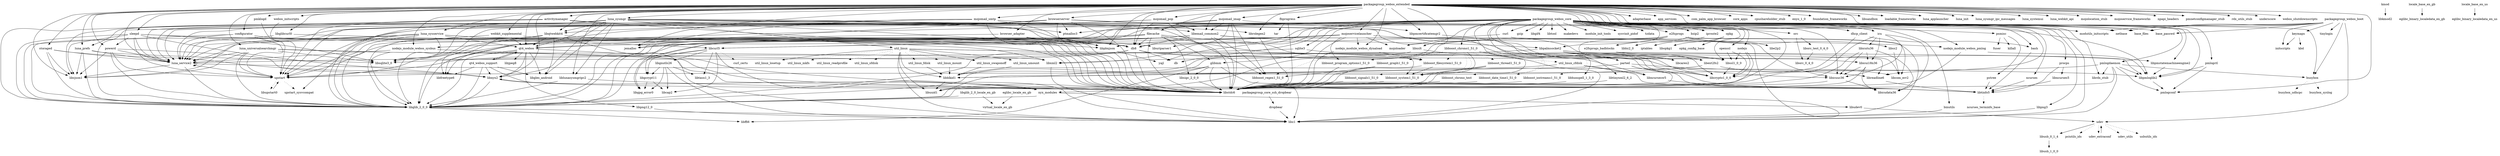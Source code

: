 digraph depends {
    node [shape=plaintext]
activitymanager -> db8;
activitymanager -> libboost_regex1_51_0;
activitymanager -> libglib_2_0_0;
activitymanager -> libstdc6;
activitymanager -> luna_service2;
activitymanager -> upstart;
bash -> libtinfo5;
binutils -> libz1;
browser_adapter -> libglib_2_0_0;
browser_adapter -> libpbnjson;
browser_adapter -> libstdc6;
browser_adapter -> qt4_webos;
browserserver -> libcrypto1_0_0;
browserserver -> libglib_2_0_0;
browserserver -> libpbnjson;
browserserver -> libpmcertificatemgr2;
browserserver -> libqtwebkit4;
browserserver -> libssl1_0_0;
browserserver -> libstdc6;
browserserver -> luna_service2;
browserserver -> ptmalloc3;
browserserver -> qt4_webos;
browserserver -> upstart;
busybox -> busybox_syslog [style=dotted];
busybox -> busybox_udhcpc [style=dotted];
bzip2 -> libbz2_0;
configurator -> db8;
configurator -> libglib_2_0_0;
configurator -> libstdc6;
configurator -> luna_service2;
configurator -> upstart;
curl -> libcurl5;
curl -> libz1;
db8 -> db;
db8 -> libglib_2_0_0;
db8 -> libicui18n36;
db8 -> libicuuc36;
db8 -> libstdc6;
db8 -> luna_service2;
db8 -> upstart;
dhcp_client -> bash;
dhcp_client -> libcrypto1_0_0;
dropbear -> libz1;
e2fsprogs -> e2fsprogs_badblocks;
e2fsprogs -> libblkid1;
e2fsprogs -> libcom_err2;
e2fsprogs -> libe2p2;
e2fsprogs -> libext2fs2;
e2fsprogs -> libss2;
e2fsprogs -> libuuid1;
e2fsprogs_badblocks -> libcom_err2;
e2fsprogs_badblocks -> libext2fs2;
eglibc_locale_en_gb -> virtual_locale_en_gb;
fbprogress -> libstdc6;
fbprogress -> tar;
filecache -> db8;
filecache -> glibmm;
filecache -> jemalloc;
filecache -> libboost_filesystem1_51_0;
filecache -> libboost_system1_51_0;
filecache -> libglib_2_0_0;
filecache -> libsigc_2_0_0;
filecache -> libstdc6;
filecache -> luna_service2;
filecache -> upstart;
glibmm -> libffi6;
glibmm -> libglib_2_0_0;
glibmm -> libsigc_2_0_0;
glibmm -> libstdc6;
glibmm -> libz1;
icu -> libicudata36;
icu -> libicui18n36;
icu -> libicutu36;
icu -> libicuuc36;
icu -> libstdc6;
iproute2 -> iptables;
keymaps -> initscripts;
keymaps -> kbd;
kmod -> libkmod2;
libblkid1 -> libuuid1;
libboost_chrono1_51_0 -> libboost_chrono_test [style=dotted];
libboost_chrono1_51_0 -> libboost_date_time1_51_0 [style=dotted];
libboost_chrono1_51_0 -> libboost_filesystem1_51_0 [style=dotted];
libboost_chrono1_51_0 -> libboost_graph1_51_0 [style=dotted];
libboost_chrono1_51_0 -> libboost_iostreams1_51_0 [style=dotted];
libboost_chrono1_51_0 -> libboost_program_options1_51_0 [style=dotted];
libboost_chrono1_51_0 -> libboost_regex1_51_0 [style=dotted];
libboost_chrono1_51_0 -> libboost_signals1_51_0 [style=dotted];
libboost_chrono1_51_0 -> libboost_system1_51_0 [style=dotted];
libboost_chrono1_51_0 -> libboost_system1_51_0;
libboost_chrono1_51_0 -> libboost_thread1_51_0 [style=dotted];
libboost_chrono1_51_0 -> libstdc6;
libboost_chrono_test -> libstdc6;
libboost_date_time1_51_0 -> libstdc6;
libboost_filesystem1_51_0 -> libboost_system1_51_0;
libboost_filesystem1_51_0 -> libstdc6;
libboost_graph1_51_0 -> libboost_regex1_51_0;
libboost_graph1_51_0 -> libstdc6;
libboost_iostreams1_51_0 -> libstdc6;
libboost_program_options1_51_0 -> libstdc6;
libboost_regex1_51_0 -> libstdc6;
libboost_signals1_51_0 -> libstdc6;
libboost_system1_51_0 -> libstdc6;
libboost_thread1_51_0 -> libboost_system1_51_0;
libboost_thread1_51_0 -> libstdc6;
libcurl5 -> curl_certs [style=dotted];
libcurl5 -> libcap2;
libcurl5 -> libgcrypt11;
libcurl5 -> libgnutls26;
libcurl5 -> libgpg_error0;
libcurl5 -> libtasn1_3;
libcurl5 -> libz1;
libemail_common2 -> db8;
libemail_common2 -> jemalloc;
libemail_common2 -> libboost_regex1_51_0;
libemail_common2 -> libcurl5;
libemail_common2 -> libglib_2_0_0;
libemail_common2 -> libicuuc36;
libemail_common2 -> libpalmsocket2;
libemail_common2 -> libstdc6;
libemail_common2 -> libz1;
libext2fs2 -> libblkid1;
libext2fs2 -> libcom_err2;
libgcrypt11 -> libcap2;
libgcrypt11 -> libgpg_error0;
libglib_2_0_0 -> libffi6;
libglib_2_0_0 -> libz1;
libglib_2_0_locale_en_gb -> libglib_2_0_0;
libglib_2_0_locale_en_gb -> virtual_locale_en_gb;
libglibcurl0 -> libcurl5;
libglibcurl0 -> libglib_2_0_0;
libgnutls26 -> libcap2;
libgnutls26 -> libgcrypt11;
libgnutls26 -> libgpg_error0;
libgnutls26 -> libtasn1_3;
libgnutls26 -> libz1;
libhunspell_1_3_0 -> libstdc6;
libicui18n36 -> libicudata36;
libicui18n36 -> libicuuc36;
libicui18n36 -> libstdc6;
libicutu36 -> libicudata36;
libicutu36 -> libicui18n36;
libicutu36 -> libicuuc36;
libicutu36 -> libstdc6;
libicuuc36 -> libicudata36;
libicuuc36 -> libstdc6;
liblunasysmgripc2 -> libglib_2_0_0;
liblunasysmgripc2 -> libstdc6;
libncurses5 -> libtinfo5;
libncursesw5 -> libtinfo5;
libnyx2 -> libglib_2_0_0;
libnyx2 -> nyx_modules;
liborc_test_0_4_0 -> liborc_0_4_0;
libpalmsocket2 -> libcares2;
libpalmsocket2 -> libcrypto1_0_0;
libpalmsocket2 -> libglib_2_0_0;
libpalmsocket2 -> libpmloglib2;
libpalmsocket2 -> libpmstatemachineengine2;
libpalmsocket2 -> libssl1_0_0;
libpbnjson -> libstdc6;
libpbnjson -> yajl;
libpmcertificatemgr2 -> libcrypto1_0_0;
libpmloglib2 -> pmlogconf;
libpmstatemachineengine2 -> libpmloglib2;
libpng12_0 -> libz1;
libpng3 -> libz1;
libqtwebkit4 -> libgles_android;
libqtwebkit4 -> libglib_2_0_0;
libqtwebkit4 -> libsqlite3_0;
libqtwebkit4 -> libstdc6;
libqtwebkit4 -> libz1;
libqtwebkit4 -> luna_service2;
libqtwebkit4 -> qt4_webos;
libreadline6 -> libtinfo5;
librolegen2 -> libstdc6;
libsigc_2_0_0 -> libstdc6;
libss2 -> libcom_err2;
libssl1_0_0 -> libcrypto1_0_0;
libtinfo5 -> ncurses_terminfo_base [style=dotted];
libtinyxml2_6_2 -> libstdc6;
libudev0 -> udev;
libupstart0 -> upstart;
libusb_0_1_4 -> libusb_1_0_0;
libxml2 -> libz1;
libxslt -> libxml2;
libxslt -> libz1;
locale_base_en_gb -> eglibc_binary_localedata_en_gb;
locale_base_en_us -> eglibc_binary_localedata_en_us;
luna_prefs -> libcjson1;
luna_prefs -> libglib_2_0_0;
luna_prefs -> libsqlite3_0;
luna_prefs -> luna_service2;
luna_service2 -> libcjson1;
luna_service2 -> libglib_2_0_0;
luna_service2 -> libpmloglib2;
luna_service2 -> luna_service2;
luna_service2 -> upstart;
luna_sysmgr -> libcjson1;
luna_sysmgr -> libcrypto1_0_0;
luna_sysmgr -> libgles_android;
luna_sysmgr -> libglib_2_0_0;
luna_sysmgr -> liblunasysmgripc2;
luna_sysmgr -> libnyx2;
luna_sysmgr -> libpbnjson;
luna_sysmgr -> libpmloglib2;
luna_sysmgr -> libqtwebkit4;
luna_sysmgr -> librolegen2;
luna_sysmgr -> libsqlite3_0;
luna_sysmgr -> libssl1_0_0;
luna_sysmgr -> libstdc6;
luna_sysmgr -> luna_prefs;
luna_sysmgr -> luna_service2;
luna_sysmgr -> ptmalloc3;
luna_sysmgr -> qt4_webos;
luna_sysmgr -> util_linux;
luna_sysservice -> libcjson1;
luna_sysservice -> libglib_2_0_0;
luna_sysservice -> libpbnjson;
luna_sysservice -> libsqlite3_0;
luna_sysservice -> libstdc6;
luna_sysservice -> liburiparser1;
luna_sysservice -> luna_service2;
luna_sysservice -> qt4_webos;
luna_sysservice -> upstart;
luna_universalsearchmgr -> libcjson1;
luna_universalsearchmgr -> libglib_2_0_0;
luna_universalsearchmgr -> libsqlite3_0;
luna_universalsearchmgr -> libstdc6;
luna_universalsearchmgr -> libxml2;
luna_universalsearchmgr -> luna_service2;
luna_universalsearchmgr -> upstart;
mojomail_imap -> db8;
mojomail_imap -> libboost_regex1_51_0;
mojomail_imap -> libemail_common2;
mojomail_imap -> libglib_2_0_0;
mojomail_imap -> libicuuc36;
mojomail_imap -> libstdc6;
mojomail_imap -> luna_service2;
mojomail_pop -> db8;
mojomail_pop -> libemail_common2;
mojomail_pop -> libglib_2_0_0;
mojomail_pop -> libstdc6;
mojomail_pop -> luna_service2;
mojomail_smtp -> db8;
mojomail_smtp -> jemalloc;
mojomail_smtp -> libemail_common2;
mojomail_smtp -> libglib_2_0_0;
mojomail_smtp -> libstdc6;
mojomail_smtp -> luna_service2;
mojoservicelauncher -> libboost_program_options1_51_0;
mojoservicelauncher -> libpbnjson;
mojoservicelauncher -> libstdc6;
mojoservicelauncher -> mojoloader;
mojoservicelauncher -> nodejs_module_webos_dynaload;
mojoservicelauncher -> nodejs_module_webos_pmlog;
mojoservicelauncher -> nodejs_module_webos_sysbus;
mojoservicelauncher -> upstart;
ncurses -> libtinfo5;
nodejs -> libcrypto1_0_0;
nodejs -> libssl1_0_0;
nodejs -> libstdc6;
nodejs_module_webos_dynaload -> libboost_filesystem1_51_0;
nodejs_module_webos_dynaload -> libstdc6;
nodejs_module_webos_pmlog -> libpmloglib2;
nodejs_module_webos_pmlog -> libstdc6;
nodejs_module_webos_sysbus -> libglib_2_0_0;
nodejs_module_webos_sysbus -> libstdc6;
nodejs_module_webos_sysbus -> luna_service2;
nyx_modules -> libglib_2_0_0;
nyx_modules -> libnyx2;
nyx_modules -> libudev0;
openssl -> libcrypto1_0_0;
openssl -> libssl1_0_0;
opkg -> libopkg1;
opkg -> opkg_config_base;
orc -> liborc_0_4_0;
orc -> liborc_test_0_4_0;
packagegroup_core_ssh_dropbear -> dropbear;
packagegroup_webos_boot -> base_files;
packagegroup_webos_boot -> base_passwd;
packagegroup_webos_boot -> busybox;
packagegroup_webos_boot -> initscripts;
packagegroup_webos_boot -> keymaps;
packagegroup_webos_boot -> modutils_initscripts;
packagegroup_webos_boot -> netbase;
packagegroup_webos_boot -> tinylogin;
packagegroup_webos_boot -> udev;
packagegroup_webos_boot -> upstart;
packagegroup_webos_core -> base_files;
packagegroup_webos_core -> base_passwd;
packagegroup_webos_core -> bash;
packagegroup_webos_core -> binutils;
packagegroup_webos_core -> busybox;
packagegroup_webos_core -> bzip2;
packagegroup_webos_core -> curl;
packagegroup_webos_core -> db;
packagegroup_webos_core -> dhcp_client;
packagegroup_webos_core -> e2fsprogs;
packagegroup_webos_core -> glibmm;
packagegroup_webos_core -> gzip;
packagegroup_webos_core -> icu;
packagegroup_webos_core -> iproute2;
packagegroup_webos_core -> libboost_chrono1_51_0;
packagegroup_webos_core -> libcares2;
packagegroup_webos_core -> libfreetype6;
packagegroup_webos_core -> libgcrypt11;
packagegroup_webos_core -> libgif4;
packagegroup_webos_core -> libglib_2_0_0;
packagegroup_webos_core -> libgpg_error0;
packagegroup_webos_core -> libhunspell_1_3_0;
packagegroup_webos_core -> libpng3;
packagegroup_webos_core -> libreadline6;
packagegroup_webos_core -> libtinyxml2_6_2;
packagegroup_webos_core -> libtool;
packagegroup_webos_core -> liburiparser1;
packagegroup_webos_core -> libxml2;
packagegroup_webos_core -> libxslt;
packagegroup_webos_core -> libz1;
packagegroup_webos_core -> makedevs;
packagegroup_webos_core -> module_init_tools;
packagegroup_webos_core -> modutils_initscripts;
packagegroup_webos_core -> ncurses;
packagegroup_webos_core -> netbase;
packagegroup_webos_core -> openssl;
packagegroup_webos_core -> opkg;
packagegroup_webos_core -> orc;
packagegroup_webos_core -> parted;
packagegroup_webos_core -> procps;
packagegroup_webos_core -> psmisc;
packagegroup_webos_core -> ptmalloc3;
packagegroup_webos_core -> sqlite3;
packagegroup_webos_core -> sysvinit_pidof;
packagegroup_webos_core -> tzdata;
packagegroup_webos_core -> upstart_sysvcompat;
packagegroup_webos_core -> yajl;
packagegroup_webos_extended -> activitymanager;
packagegroup_webos_extended -> adapterbase;
packagegroup_webos_extended -> app_services;
packagegroup_webos_extended -> browser_adapter;
packagegroup_webos_extended -> browserserver;
packagegroup_webos_extended -> com_palm_app_browser;
packagegroup_webos_extended -> configurator;
packagegroup_webos_extended -> core_apps;
packagegroup_webos_extended -> cpushareholder_stub;
packagegroup_webos_extended -> db8;
packagegroup_webos_extended -> enyo_1_0;
packagegroup_webos_extended -> fbprogress;
packagegroup_webos_extended -> filecache;
packagegroup_webos_extended -> foundation_frameworks;
packagegroup_webos_extended -> jemalloc;
packagegroup_webos_extended -> libcjson1;
packagegroup_webos_extended -> libemail_common2;
packagegroup_webos_extended -> libglibcurl0;
packagegroup_webos_extended -> liblunasysmgripc2;
packagegroup_webos_extended -> libnyx2;
packagegroup_webos_extended -> libpalmsocket2;
packagegroup_webos_extended -> libpbnjson;
packagegroup_webos_extended -> libpmcertificatemgr2;
packagegroup_webos_extended -> libpmloglib2;
packagegroup_webos_extended -> libpmstatemachineengine2;
packagegroup_webos_extended -> libqtwebkit4;
packagegroup_webos_extended -> librdx_stub;
packagegroup_webos_extended -> librolegen2;
packagegroup_webos_extended -> libsandbox;
packagegroup_webos_extended -> loadable_frameworks;
packagegroup_webos_extended -> luna_applauncher;
packagegroup_webos_extended -> luna_init;
packagegroup_webos_extended -> luna_prefs;
packagegroup_webos_extended -> luna_service2;
packagegroup_webos_extended -> luna_sysmgr;
packagegroup_webos_extended -> luna_sysmgr_ipc_messages;
packagegroup_webos_extended -> luna_sysservice;
packagegroup_webos_extended -> luna_systemui;
packagegroup_webos_extended -> luna_universalsearchmgr;
packagegroup_webos_extended -> luna_webkit_api;
packagegroup_webos_extended -> mojoloader;
packagegroup_webos_extended -> mojolocation_stub;
packagegroup_webos_extended -> mojomail_imap;
packagegroup_webos_extended -> mojomail_pop;
packagegroup_webos_extended -> mojomail_smtp;
packagegroup_webos_extended -> mojoservice_frameworks;
packagegroup_webos_extended -> mojoservicelauncher;
packagegroup_webos_extended -> nodejs;
packagegroup_webos_extended -> nodejs_module_webos_dynaload;
packagegroup_webos_extended -> nodejs_module_webos_pmlog;
packagegroup_webos_extended -> nodejs_module_webos_sysbus;
packagegroup_webos_extended -> npapi_headers;
packagegroup_webos_extended -> nyx_modules;
packagegroup_webos_extended -> pmklogd;
packagegroup_webos_extended -> pmlogconf;
packagegroup_webos_extended -> pmlogctl;
packagegroup_webos_extended -> pmlogdaemon;
packagegroup_webos_extended -> pmnetconfigmanager_stub;
packagegroup_webos_extended -> powerd;
packagegroup_webos_extended -> qt4_webos;
packagegroup_webos_extended -> rdx_utils_stub;
packagegroup_webos_extended -> sleepd;
packagegroup_webos_extended -> storaged;
packagegroup_webos_extended -> underscore;
packagegroup_webos_extended -> webkit_supplemental;
packagegroup_webos_extended -> webos_initscripts;
packagegroup_webos_extended -> webos_shutdownscripts;
parted -> libblkid1;
parted -> libreadline6;
parted -> libtinfo5;
parted -> libuuid1;
pmklogd -> upstart;
pmlogctl -> libpmloglib2;
pmlogctl -> pmlogconf;
pmlogdaemon -> busybox;
pmlogdaemon -> libglib_2_0_0;
pmlogdaemon -> libpmloglib2;
pmlogdaemon -> librdx_stub;
pmlogdaemon -> libz1;
pmlogdaemon -> pmlogconf;
pmlogdaemon -> upstart;
powerd -> libcjson1;
powerd -> libglib_2_0_0;
powerd -> libnyx2;
powerd -> luna_service2;
powerd -> upstart;
procps -> libncurses5;
procps -> libtinfo5;
psmisc -> fuser;
psmisc -> killall;
psmisc -> pstree;
pstree -> libtinfo5;
qt4_webos -> libfreetype6;
qt4_webos -> libgles_android;
qt4_webos -> libglib_2_0_0;
qt4_webos -> libjpeg8;
qt4_webos -> libnyx2;
qt4_webos -> libpng12_0;
qt4_webos -> libstdc6;
qt4_webos -> qt4_webos_support;
qt4_webos_support -> libfreetype6;
qt4_webos_support -> libgles_android;
qt4_webos_support -> libglib_2_0_0;
qt4_webos_support -> libnyx2;
qt4_webos_support -> libstdc6;
qt4_webos_support -> qt4_webos;
sleepd -> libcjson1;
sleepd -> libglib_2_0_0;
sleepd -> libnyx2;
sleepd -> libsqlite3_0;
sleepd -> libxml2;
sleepd -> luna_service2;
sleepd -> powerd;
sleepd -> upstart;
sqlite3 -> libreadline6;
sqlite3 -> libsqlite3_0;
storaged -> libcjson1;
storaged -> libglib_2_0_0;
storaged -> libnyx2;
storaged -> luna_service2;
udev -> libusb_0_1_4;
udev -> pciutils_ids [style=dotted];
udev -> udev_extraconf [style=dotted];
udev -> udev_utils [style=dotted];
udev -> usbutils_ids [style=dotted];
udev_extraconf -> udev;
upstart -> libupstart0 [style=dotted];
upstart -> upstart_sysvcompat [style=dotted];
util_linux -> libblkid1;
util_linux -> libncursesw5;
util_linux -> libtinfo5;
util_linux -> libuuid1;
util_linux -> libz1;
util_linux -> util_linux_cfdisk [style=dotted];
util_linux -> util_linux_fdisk [style=dotted];
util_linux -> util_linux_losetup;
util_linux -> util_linux_mkfs [style=dotted];
util_linux -> util_linux_mount [style=dotted];
util_linux -> util_linux_readprofile [style=dotted];
util_linux -> util_linux_sfdisk [style=dotted];
util_linux -> util_linux_swaponoff;
util_linux -> util_linux_umount;
util_linux_cfdisk -> libblkid1;
util_linux_cfdisk -> libncursesw5;
util_linux_cfdisk -> libtinfo5;
util_linux_fdisk -> libblkid1;
util_linux_mount -> libblkid1;
util_linux_swaponoff -> libblkid1;
util_linux_umount -> libblkid1;
webkit_supplemental -> libfreetype6;
webkit_supplemental -> libglib_2_0_0;
webkit_supplemental -> libstdc6;
webkit_supplemental -> qt4_webos;
webos_initscripts -> upstart;
}
